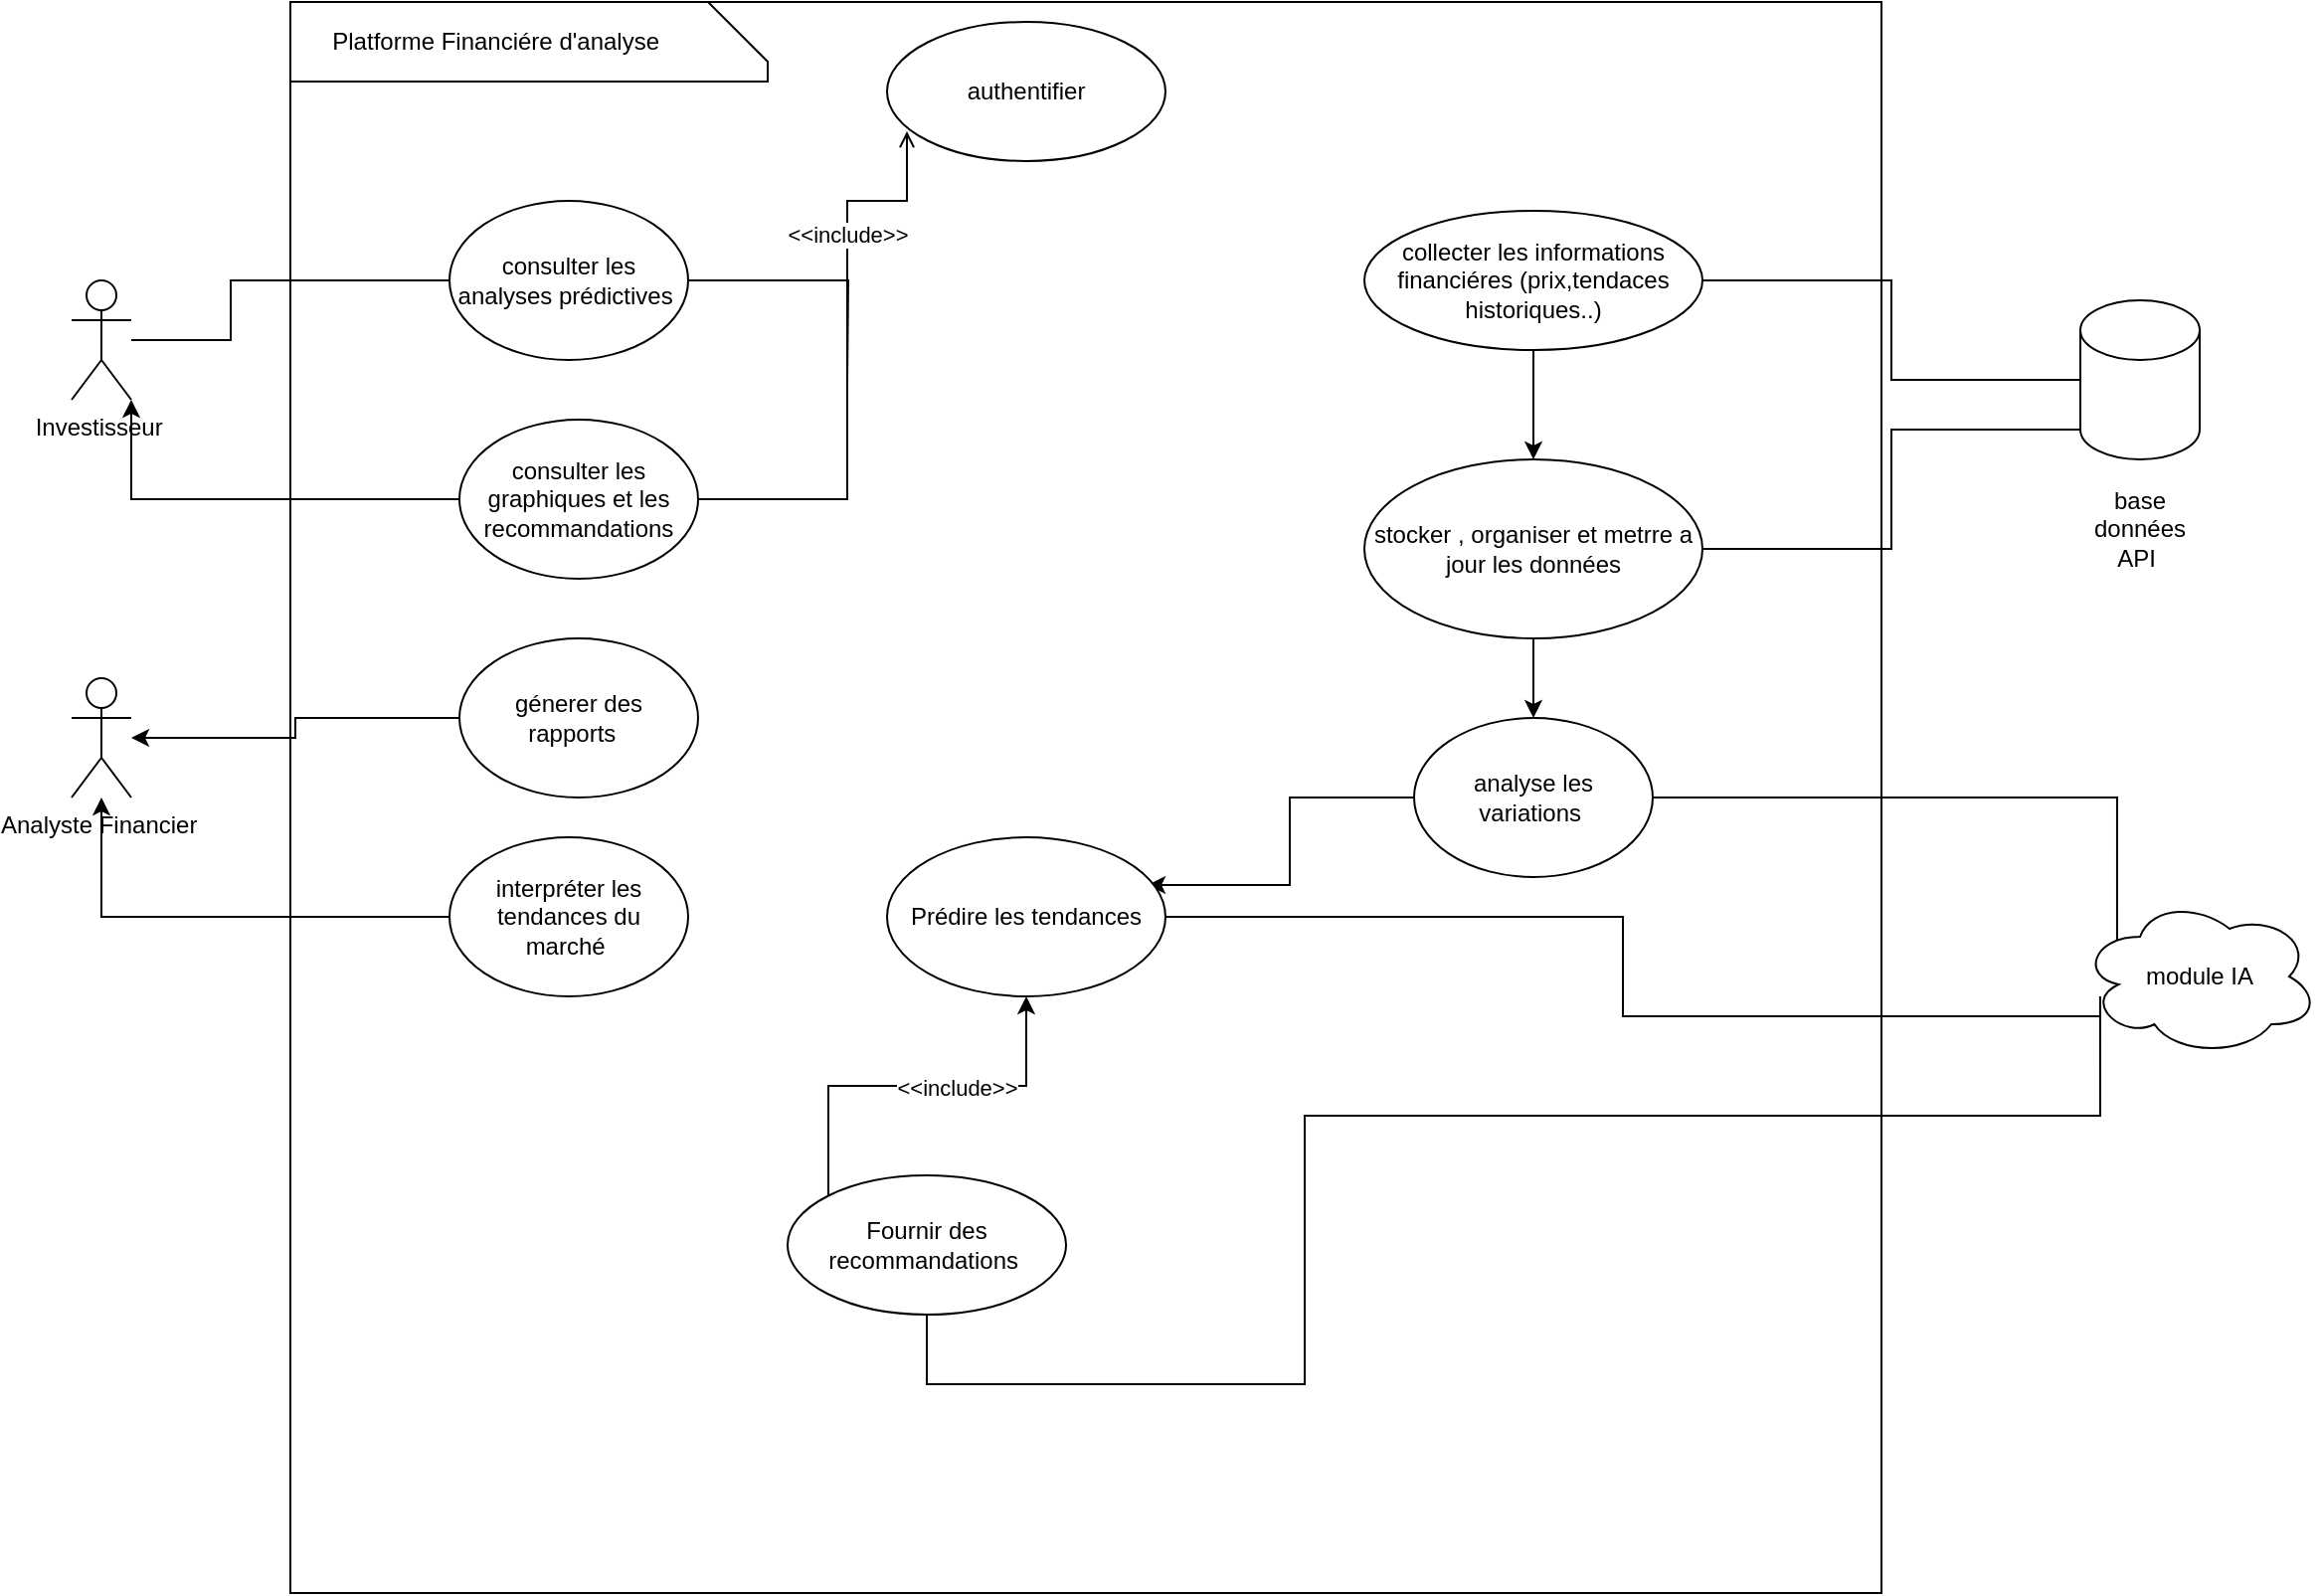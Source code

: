 <mxfile version="28.2.7">
  <diagram name="Page-1" id="gfPaVF40kF7myJ7_kBsC">
    <mxGraphModel dx="1441" dy="725" grid="1" gridSize="10" guides="1" tooltips="1" connect="1" arrows="1" fold="1" page="1" pageScale="1" pageWidth="850" pageHeight="1100" math="0" shadow="0">
      <root>
        <mxCell id="0" />
        <mxCell id="1" parent="0" />
        <mxCell id="6Z6Axza8DGytBwFNUc3e-1" value="" style="whiteSpace=wrap;html=1;aspect=fixed;" vertex="1" parent="1">
          <mxGeometry x="80" y="140" width="800" height="800" as="geometry" />
        </mxCell>
        <mxCell id="6Z6Axza8DGytBwFNUc3e-2" value="" style="shape=card;whiteSpace=wrap;html=1;rotation=90;" vertex="1" parent="1">
          <mxGeometry x="180" y="40" width="40" height="240" as="geometry" />
        </mxCell>
        <mxCell id="6Z6Axza8DGytBwFNUc3e-5" value="Platforme Financiére d&#39;analyse&amp;nbsp;" style="text;html=1;whiteSpace=wrap;strokeColor=none;fillColor=none;align=center;verticalAlign=middle;rounded=0;" vertex="1" parent="1">
          <mxGeometry x="90" y="145" width="190" height="30" as="geometry" />
        </mxCell>
        <mxCell id="6Z6Axza8DGytBwFNUc3e-6" value="Investisseur&amp;nbsp;" style="shape=umlActor;verticalLabelPosition=bottom;verticalAlign=top;html=1;outlineConnect=0;" vertex="1" parent="1">
          <mxGeometry x="-30" y="280" width="30" height="60" as="geometry" />
        </mxCell>
        <mxCell id="6Z6Axza8DGytBwFNUc3e-17" style="edgeStyle=orthogonalEdgeStyle;rounded=0;orthogonalLoop=1;jettySize=auto;html=1;endArrow=none;endFill=0;" edge="1" parent="1" source="6Z6Axza8DGytBwFNUc3e-13" target="6Z6Axza8DGytBwFNUc3e-6">
          <mxGeometry relative="1" as="geometry">
            <mxPoint x="310" y="180" as="targetPoint" />
            <Array as="points">
              <mxPoint x="50" y="280" />
              <mxPoint x="50" y="310" />
            </Array>
          </mxGeometry>
        </mxCell>
        <mxCell id="6Z6Axza8DGytBwFNUc3e-30" style="edgeStyle=orthogonalEdgeStyle;rounded=0;orthogonalLoop=1;jettySize=auto;html=1;endArrow=none;endFill=0;" edge="1" parent="1" source="6Z6Axza8DGytBwFNUc3e-13">
          <mxGeometry relative="1" as="geometry">
            <mxPoint x="360" y="330" as="targetPoint" />
          </mxGeometry>
        </mxCell>
        <mxCell id="6Z6Axza8DGytBwFNUc3e-13" value="consulter les analyses prédictives&amp;nbsp;" style="ellipse;whiteSpace=wrap;html=1;" vertex="1" parent="1">
          <mxGeometry x="160" y="240" width="120" height="80" as="geometry" />
        </mxCell>
        <mxCell id="6Z6Axza8DGytBwFNUc3e-27" style="edgeStyle=orthogonalEdgeStyle;rounded=0;orthogonalLoop=1;jettySize=auto;html=1;entryX=0;entryY=0.75;entryDx=0;entryDy=0;endArrow=open;endFill=0;" edge="1" parent="1" source="6Z6Axza8DGytBwFNUc3e-14">
          <mxGeometry relative="1" as="geometry">
            <mxPoint x="390" y="205.0" as="targetPoint" />
            <Array as="points">
              <mxPoint x="360" y="390" />
              <mxPoint x="360" y="240" />
            </Array>
          </mxGeometry>
        </mxCell>
        <mxCell id="6Z6Axza8DGytBwFNUc3e-31" value="&amp;lt;&amp;lt;include&amp;gt;&amp;gt;" style="edgeLabel;html=1;align=center;verticalAlign=middle;resizable=0;points=[];" vertex="1" connectable="0" parent="6Z6Axza8DGytBwFNUc3e-27">
          <mxGeometry x="0.434" relative="1" as="geometry">
            <mxPoint as="offset" />
          </mxGeometry>
        </mxCell>
        <mxCell id="6Z6Axza8DGytBwFNUc3e-14" value="consulter les graphiques et les recommandations" style="ellipse;whiteSpace=wrap;html=1;" vertex="1" parent="1">
          <mxGeometry x="165" y="350" width="120" height="80" as="geometry" />
        </mxCell>
        <mxCell id="6Z6Axza8DGytBwFNUc3e-18" style="edgeStyle=orthogonalEdgeStyle;rounded=0;orthogonalLoop=1;jettySize=auto;html=1;entryX=1;entryY=1;entryDx=0;entryDy=0;entryPerimeter=0;startArrow=none;startFill=0;" edge="1" parent="1" source="6Z6Axza8DGytBwFNUc3e-14" target="6Z6Axza8DGytBwFNUc3e-6">
          <mxGeometry relative="1" as="geometry" />
        </mxCell>
        <mxCell id="6Z6Axza8DGytBwFNUc3e-19" value="Analyste Financier&amp;nbsp;" style="shape=umlActor;verticalLabelPosition=bottom;verticalAlign=top;html=1;outlineConnect=0;" vertex="1" parent="1">
          <mxGeometry x="-30" y="480" width="30" height="60" as="geometry" />
        </mxCell>
        <mxCell id="6Z6Axza8DGytBwFNUc3e-22" style="edgeStyle=orthogonalEdgeStyle;rounded=0;orthogonalLoop=1;jettySize=auto;html=1;" edge="1" parent="1" source="6Z6Axza8DGytBwFNUc3e-20" target="6Z6Axza8DGytBwFNUc3e-19">
          <mxGeometry relative="1" as="geometry" />
        </mxCell>
        <mxCell id="6Z6Axza8DGytBwFNUc3e-20" value="génerer des rapports&amp;nbsp;&amp;nbsp;" style="ellipse;whiteSpace=wrap;html=1;" vertex="1" parent="1">
          <mxGeometry x="165" y="460" width="120" height="80" as="geometry" />
        </mxCell>
        <mxCell id="6Z6Axza8DGytBwFNUc3e-23" style="edgeStyle=orthogonalEdgeStyle;rounded=0;orthogonalLoop=1;jettySize=auto;html=1;" edge="1" parent="1" source="6Z6Axza8DGytBwFNUc3e-21" target="6Z6Axza8DGytBwFNUc3e-19">
          <mxGeometry relative="1" as="geometry" />
        </mxCell>
        <mxCell id="6Z6Axza8DGytBwFNUc3e-21" value="interpréter les tendances du marché&amp;nbsp;" style="ellipse;whiteSpace=wrap;html=1;" vertex="1" parent="1">
          <mxGeometry x="160" y="560" width="120" height="80" as="geometry" />
        </mxCell>
        <mxCell id="6Z6Axza8DGytBwFNUc3e-32" value="" style="shape=cylinder3;whiteSpace=wrap;html=1;boundedLbl=1;backgroundOutline=1;size=15;" vertex="1" parent="1">
          <mxGeometry x="980" y="290" width="60" height="80" as="geometry" />
        </mxCell>
        <mxCell id="6Z6Axza8DGytBwFNUc3e-36" style="edgeStyle=orthogonalEdgeStyle;rounded=0;orthogonalLoop=1;jettySize=auto;html=1;endArrow=none;endFill=0;" edge="1" parent="1" source="6Z6Axza8DGytBwFNUc3e-33" target="6Z6Axza8DGytBwFNUc3e-32">
          <mxGeometry relative="1" as="geometry" />
        </mxCell>
        <mxCell id="6Z6Axza8DGytBwFNUc3e-50" style="edgeStyle=orthogonalEdgeStyle;rounded=0;orthogonalLoop=1;jettySize=auto;html=1;entryX=0.5;entryY=0;entryDx=0;entryDy=0;" edge="1" parent="1" source="6Z6Axza8DGytBwFNUc3e-33" target="6Z6Axza8DGytBwFNUc3e-35">
          <mxGeometry relative="1" as="geometry" />
        </mxCell>
        <mxCell id="6Z6Axza8DGytBwFNUc3e-33" value="collecter les informations&lt;div&gt;financiéres (prix,tendaces historiques..)&lt;/div&gt;" style="ellipse;whiteSpace=wrap;html=1;" vertex="1" parent="1">
          <mxGeometry x="620" y="245" width="170" height="70" as="geometry" />
        </mxCell>
        <mxCell id="6Z6Axza8DGytBwFNUc3e-34" value="base données API&amp;nbsp;" style="text;html=1;whiteSpace=wrap;strokeColor=none;fillColor=none;align=center;verticalAlign=middle;rounded=0;" vertex="1" parent="1">
          <mxGeometry x="980" y="390" width="60" height="30" as="geometry" />
        </mxCell>
        <mxCell id="6Z6Axza8DGytBwFNUc3e-51" style="edgeStyle=orthogonalEdgeStyle;rounded=0;orthogonalLoop=1;jettySize=auto;html=1;entryX=0.5;entryY=0;entryDx=0;entryDy=0;" edge="1" parent="1" source="6Z6Axza8DGytBwFNUc3e-35" target="6Z6Axza8DGytBwFNUc3e-39">
          <mxGeometry relative="1" as="geometry" />
        </mxCell>
        <mxCell id="6Z6Axza8DGytBwFNUc3e-35" value="stocker , organiser et metrre a jour les données" style="ellipse;whiteSpace=wrap;html=1;" vertex="1" parent="1">
          <mxGeometry x="620" y="370" width="170" height="90" as="geometry" />
        </mxCell>
        <mxCell id="6Z6Axza8DGytBwFNUc3e-37" style="edgeStyle=orthogonalEdgeStyle;rounded=0;orthogonalLoop=1;jettySize=auto;html=1;entryX=0;entryY=1;entryDx=0;entryDy=-15;entryPerimeter=0;endArrow=none;endFill=0;" edge="1" parent="1" source="6Z6Axza8DGytBwFNUc3e-35" target="6Z6Axza8DGytBwFNUc3e-32">
          <mxGeometry relative="1" as="geometry" />
        </mxCell>
        <mxCell id="6Z6Axza8DGytBwFNUc3e-38" value="module IA" style="ellipse;shape=cloud;whiteSpace=wrap;html=1;" vertex="1" parent="1">
          <mxGeometry x="980" y="590" width="120" height="80" as="geometry" />
        </mxCell>
        <mxCell id="6Z6Axza8DGytBwFNUc3e-52" style="edgeStyle=orthogonalEdgeStyle;rounded=0;orthogonalLoop=1;jettySize=auto;html=1;entryX=0.936;entryY=0.3;entryDx=0;entryDy=0;entryPerimeter=0;" edge="1" parent="1" source="6Z6Axza8DGytBwFNUc3e-39" target="6Z6Axza8DGytBwFNUc3e-41">
          <mxGeometry relative="1" as="geometry" />
        </mxCell>
        <mxCell id="6Z6Axza8DGytBwFNUc3e-39" value="analyse les variations&amp;nbsp;" style="ellipse;whiteSpace=wrap;html=1;" vertex="1" parent="1">
          <mxGeometry x="645" y="500" width="120" height="80" as="geometry" />
        </mxCell>
        <mxCell id="6Z6Axza8DGytBwFNUc3e-40" value="Fournir des recommandations&amp;nbsp;" style="ellipse;whiteSpace=wrap;html=1;" vertex="1" parent="1">
          <mxGeometry x="330" y="730" width="140" height="70" as="geometry" />
        </mxCell>
        <mxCell id="6Z6Axza8DGytBwFNUc3e-55" style="edgeStyle=orthogonalEdgeStyle;rounded=0;orthogonalLoop=1;jettySize=auto;html=1;entryX=0;entryY=0;entryDx=0;entryDy=0;endArrow=none;endFill=0;startArrow=classic;startFill=1;" edge="1" parent="1" source="6Z6Axza8DGytBwFNUc3e-41" target="6Z6Axza8DGytBwFNUc3e-40">
          <mxGeometry relative="1" as="geometry" />
        </mxCell>
        <mxCell id="6Z6Axza8DGytBwFNUc3e-56" value="&amp;lt;&amp;lt;include&amp;gt;&amp;gt;" style="edgeLabel;html=1;align=center;verticalAlign=middle;resizable=0;points=[];" vertex="1" connectable="0" parent="6Z6Axza8DGytBwFNUc3e-55">
          <mxGeometry x="-0.192" y="1" relative="1" as="geometry">
            <mxPoint as="offset" />
          </mxGeometry>
        </mxCell>
        <mxCell id="6Z6Axza8DGytBwFNUc3e-41" value="Prédire les tendances" style="ellipse;whiteSpace=wrap;html=1;" vertex="1" parent="1">
          <mxGeometry x="380" y="560" width="140" height="80" as="geometry" />
        </mxCell>
        <mxCell id="6Z6Axza8DGytBwFNUc3e-42" style="edgeStyle=orthogonalEdgeStyle;rounded=0;orthogonalLoop=1;jettySize=auto;html=1;entryX=0.083;entryY=0.75;entryDx=0;entryDy=0;entryPerimeter=0;endArrow=none;endFill=0;" edge="1" parent="1" source="6Z6Axza8DGytBwFNUc3e-41" target="6Z6Axza8DGytBwFNUc3e-38">
          <mxGeometry relative="1" as="geometry" />
        </mxCell>
        <mxCell id="6Z6Axza8DGytBwFNUc3e-43" style="edgeStyle=orthogonalEdgeStyle;rounded=0;orthogonalLoop=1;jettySize=auto;html=1;entryX=0.083;entryY=0.625;entryDx=0;entryDy=0;entryPerimeter=0;endArrow=none;endFill=0;" edge="1" parent="1" source="6Z6Axza8DGytBwFNUc3e-40" target="6Z6Axza8DGytBwFNUc3e-38">
          <mxGeometry relative="1" as="geometry">
            <Array as="points">
              <mxPoint x="590" y="835" />
              <mxPoint x="590" y="700" />
              <mxPoint x="990" y="700" />
            </Array>
          </mxGeometry>
        </mxCell>
        <mxCell id="6Z6Axza8DGytBwFNUc3e-44" style="edgeStyle=orthogonalEdgeStyle;rounded=0;orthogonalLoop=1;jettySize=auto;html=1;entryX=0.154;entryY=0.268;entryDx=0;entryDy=0;entryPerimeter=0;endArrow=none;endFill=0;" edge="1" parent="1" source="6Z6Axza8DGytBwFNUc3e-39" target="6Z6Axza8DGytBwFNUc3e-38">
          <mxGeometry relative="1" as="geometry" />
        </mxCell>
        <mxCell id="6Z6Axza8DGytBwFNUc3e-62" value="authentifier" style="ellipse;whiteSpace=wrap;html=1;" vertex="1" parent="1">
          <mxGeometry x="380" y="150" width="140" height="70" as="geometry" />
        </mxCell>
      </root>
    </mxGraphModel>
  </diagram>
</mxfile>
